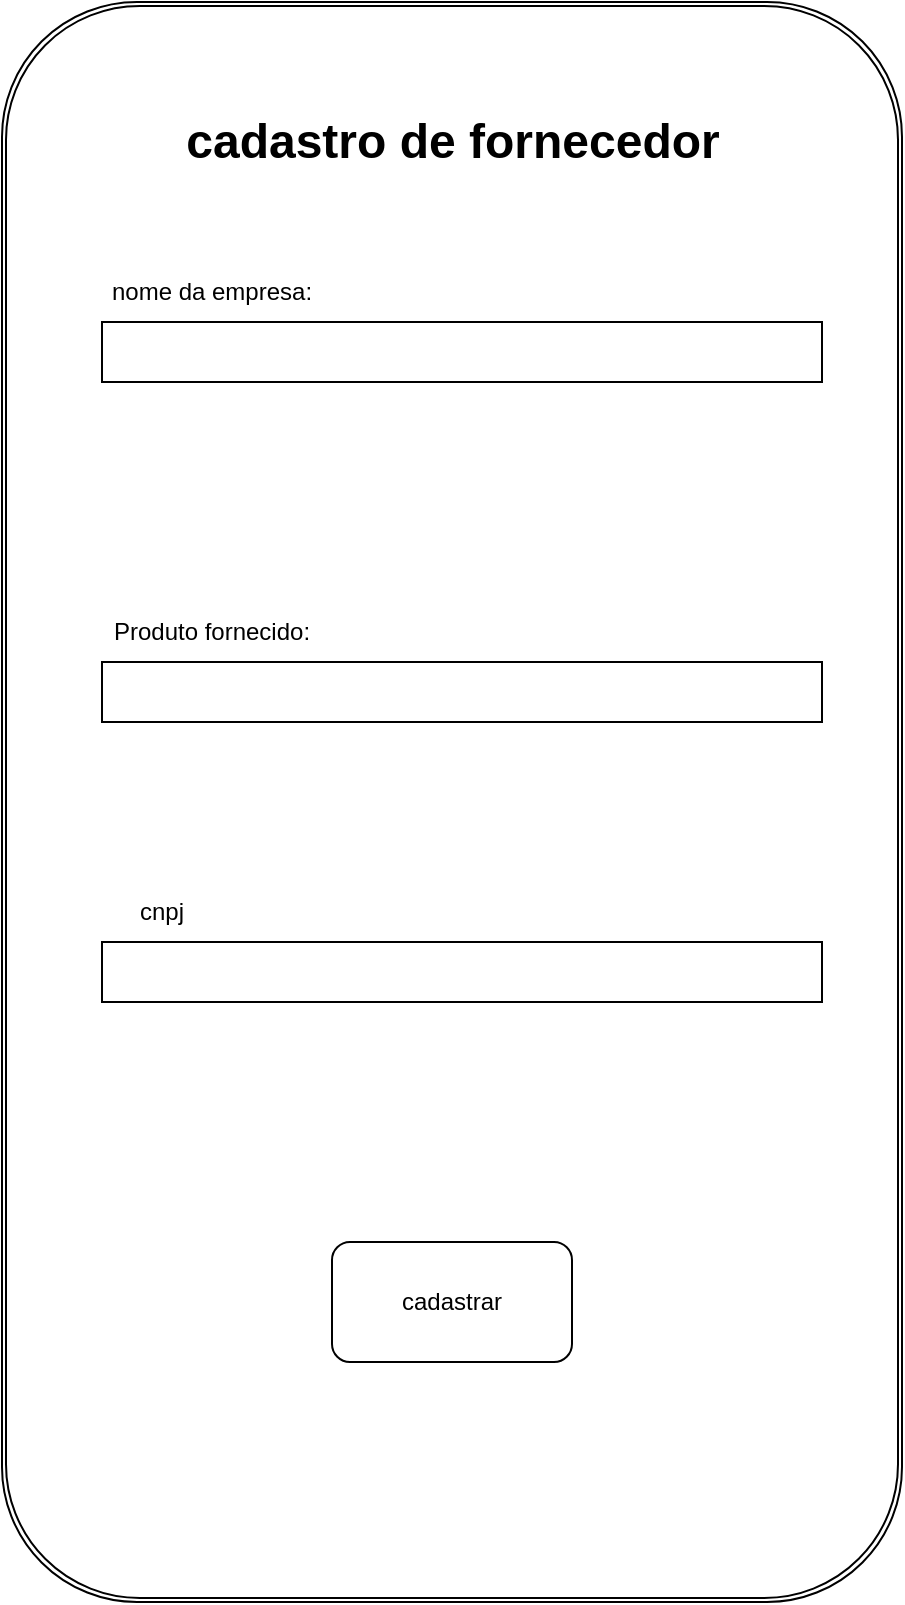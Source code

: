 <mxfile version="24.4.9" type="device">
  <diagram name="Página-1" id="f1Gig8BHqoJHJ9nQciUp">
    <mxGraphModel dx="1434" dy="1941" grid="1" gridSize="10" guides="1" tooltips="1" connect="1" arrows="1" fold="1" page="1" pageScale="1" pageWidth="827" pageHeight="1169" math="0" shadow="0">
      <root>
        <mxCell id="0" />
        <mxCell id="1" parent="0" />
        <mxCell id="6K_7V892IKkoWn2Sgjnb-1" value="" style="shape=ext;double=1;rounded=1;whiteSpace=wrap;html=1;" vertex="1" parent="1">
          <mxGeometry x="210" y="-10" width="450" height="800" as="geometry" />
        </mxCell>
        <mxCell id="6K_7V892IKkoWn2Sgjnb-3" value="cadastro de fornecedor" style="text;strokeColor=none;fillColor=none;html=1;fontSize=24;fontStyle=1;verticalAlign=middle;align=center;" vertex="1" parent="1">
          <mxGeometry x="385" y="40" width="100" height="40" as="geometry" />
        </mxCell>
        <mxCell id="6K_7V892IKkoWn2Sgjnb-17" value="" style="rounded=0;whiteSpace=wrap;html=1;" vertex="1" parent="1">
          <mxGeometry x="260" y="150" width="360" height="30" as="geometry" />
        </mxCell>
        <mxCell id="6K_7V892IKkoWn2Sgjnb-20" value="nome da empresa:" style="text;html=1;align=center;verticalAlign=middle;whiteSpace=wrap;rounded=0;" vertex="1" parent="1">
          <mxGeometry x="245" y="120" width="140" height="30" as="geometry" />
        </mxCell>
        <mxCell id="6K_7V892IKkoWn2Sgjnb-21" value="" style="rounded=0;whiteSpace=wrap;html=1;" vertex="1" parent="1">
          <mxGeometry x="260" y="320" width="360" height="30" as="geometry" />
        </mxCell>
        <mxCell id="6K_7V892IKkoWn2Sgjnb-22" value="Produto fornecido:" style="text;html=1;align=center;verticalAlign=middle;whiteSpace=wrap;rounded=0;" vertex="1" parent="1">
          <mxGeometry x="245" y="290" width="140" height="30" as="geometry" />
        </mxCell>
        <mxCell id="6K_7V892IKkoWn2Sgjnb-23" value="" style="rounded=0;whiteSpace=wrap;html=1;" vertex="1" parent="1">
          <mxGeometry x="260" y="460" width="360" height="30" as="geometry" />
        </mxCell>
        <mxCell id="6K_7V892IKkoWn2Sgjnb-25" value="cnpj" style="text;html=1;align=center;verticalAlign=middle;whiteSpace=wrap;rounded=0;" vertex="1" parent="1">
          <mxGeometry x="260" y="430" width="60" height="30" as="geometry" />
        </mxCell>
        <mxCell id="6K_7V892IKkoWn2Sgjnb-26" value="" style="rounded=1;whiteSpace=wrap;html=1;" vertex="1" parent="1">
          <mxGeometry x="375" y="610" width="120" height="60" as="geometry" />
        </mxCell>
        <mxCell id="6K_7V892IKkoWn2Sgjnb-27" value="cadastrar" style="text;html=1;align=center;verticalAlign=middle;whiteSpace=wrap;rounded=0;" vertex="1" parent="1">
          <mxGeometry x="405" y="625" width="60" height="30" as="geometry" />
        </mxCell>
      </root>
    </mxGraphModel>
  </diagram>
</mxfile>
